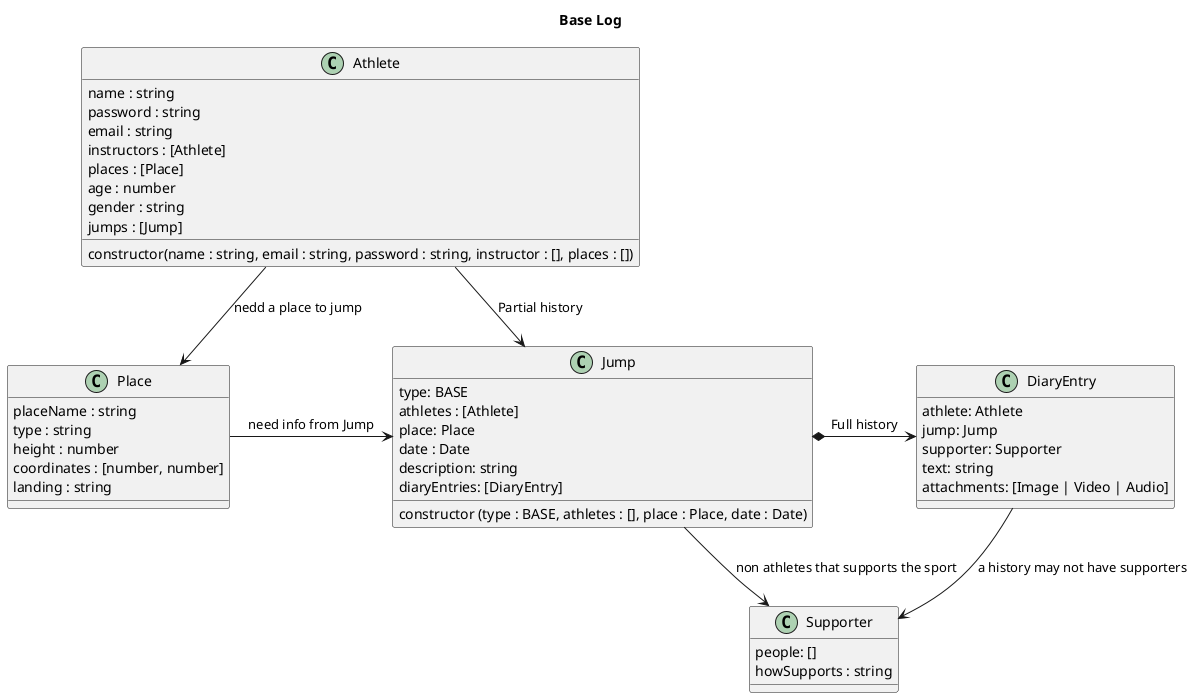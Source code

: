 @startuml Base Log
Title Base Log

class Athlete {
name : string
password : string
email : string
instructors : [Athlete]
places : [Place]
age : number
gender : string
jumps : [Jump]

constructor(name : string, email : string, password : string, instructor : [], places : [])
}

class Jump {
type: BASE
athletes : [Athlete]
place: Place
date : Date
' this is a sinopse
description: string
diaryEntries: [DiaryEntry]

constructor (type : BASE, athletes : [], place : Place, date : Date)
}

class DiaryEntry {
  athlete: Athlete
  jump: Jump
  supporter: Supporter
  ' this is the full history text
  text: string
  attachments: [Image | Video | Audio]
}

class Place {
placeName : string
type : string
height : number
coordinates : [number, number]
landing : string
}

'non Athletes that supports the sport
class Supporter {
people: []
howSupports : string
}

' Head *- Hand : composition
' Parent o-- IndependentChild : agregation
' Need --> Use : association

Athlete --> Place : nedd a place to jump
Athlete -> Jump : Partial history

Place -> Jump : need info from Jump
Jump *-> DiaryEntry : Full history
Jump --> Supporter : non athletes that supports the sport
DiaryEntry --> Supporter : a history may not have supporters

@enduml



